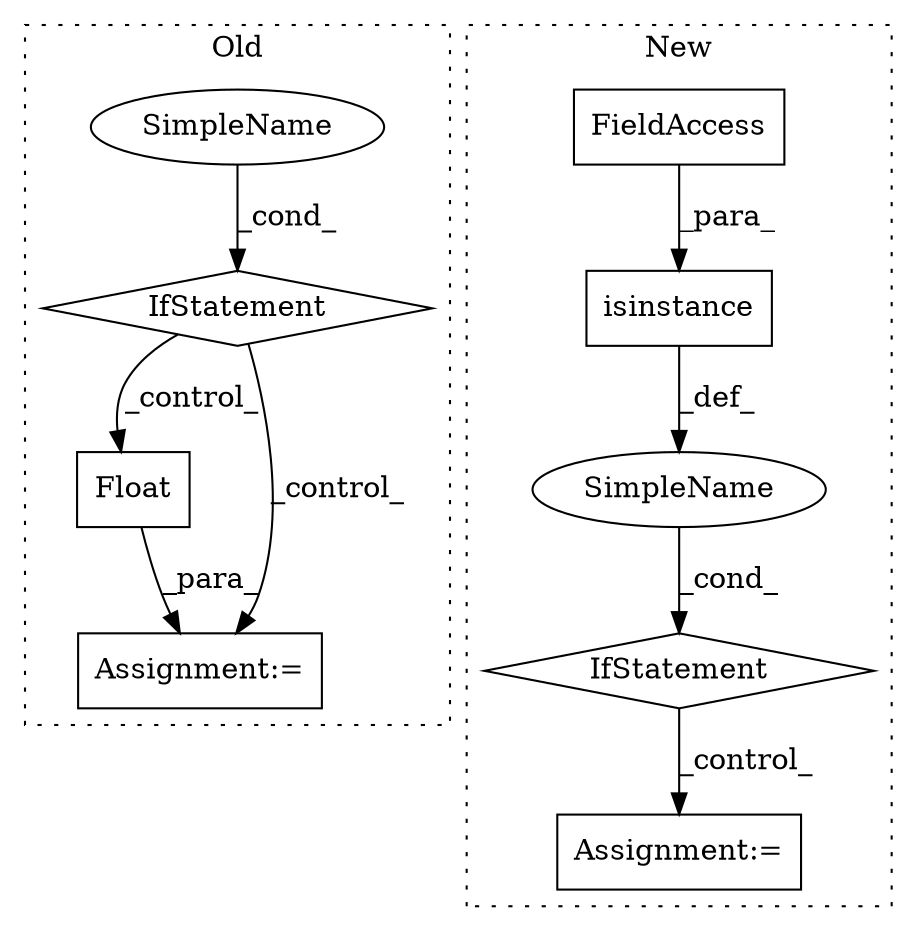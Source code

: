 digraph G {
subgraph cluster0 {
1 [label="Float" a="32" s="14877,14884" l="6,1" shape="box"];
7 [label="IfStatement" a="25" s="14763,14791" l="14,2" shape="diamond"];
8 [label="SimpleName" a="42" s="" l="" shape="ellipse"];
9 [label="Assignment:=" a="7" s="14875" l="2" shape="box"];
label = "Old";
style="dotted";
}
subgraph cluster1 {
2 [label="isinstance" a="32" s="14599,14626" l="11,1" shape="box"];
3 [label="IfStatement" a="25" s="14595,14627" l="4,2" shape="diamond"];
4 [label="Assignment:=" a="7" s="14880" l="2" shape="box"];
5 [label="SimpleName" a="42" s="" l="" shape="ellipse"];
6 [label="FieldAccess" a="22" s="14612" l="14" shape="box"];
label = "New";
style="dotted";
}
1 -> 9 [label="_para_"];
2 -> 5 [label="_def_"];
3 -> 4 [label="_control_"];
5 -> 3 [label="_cond_"];
6 -> 2 [label="_para_"];
7 -> 9 [label="_control_"];
7 -> 1 [label="_control_"];
8 -> 7 [label="_cond_"];
}